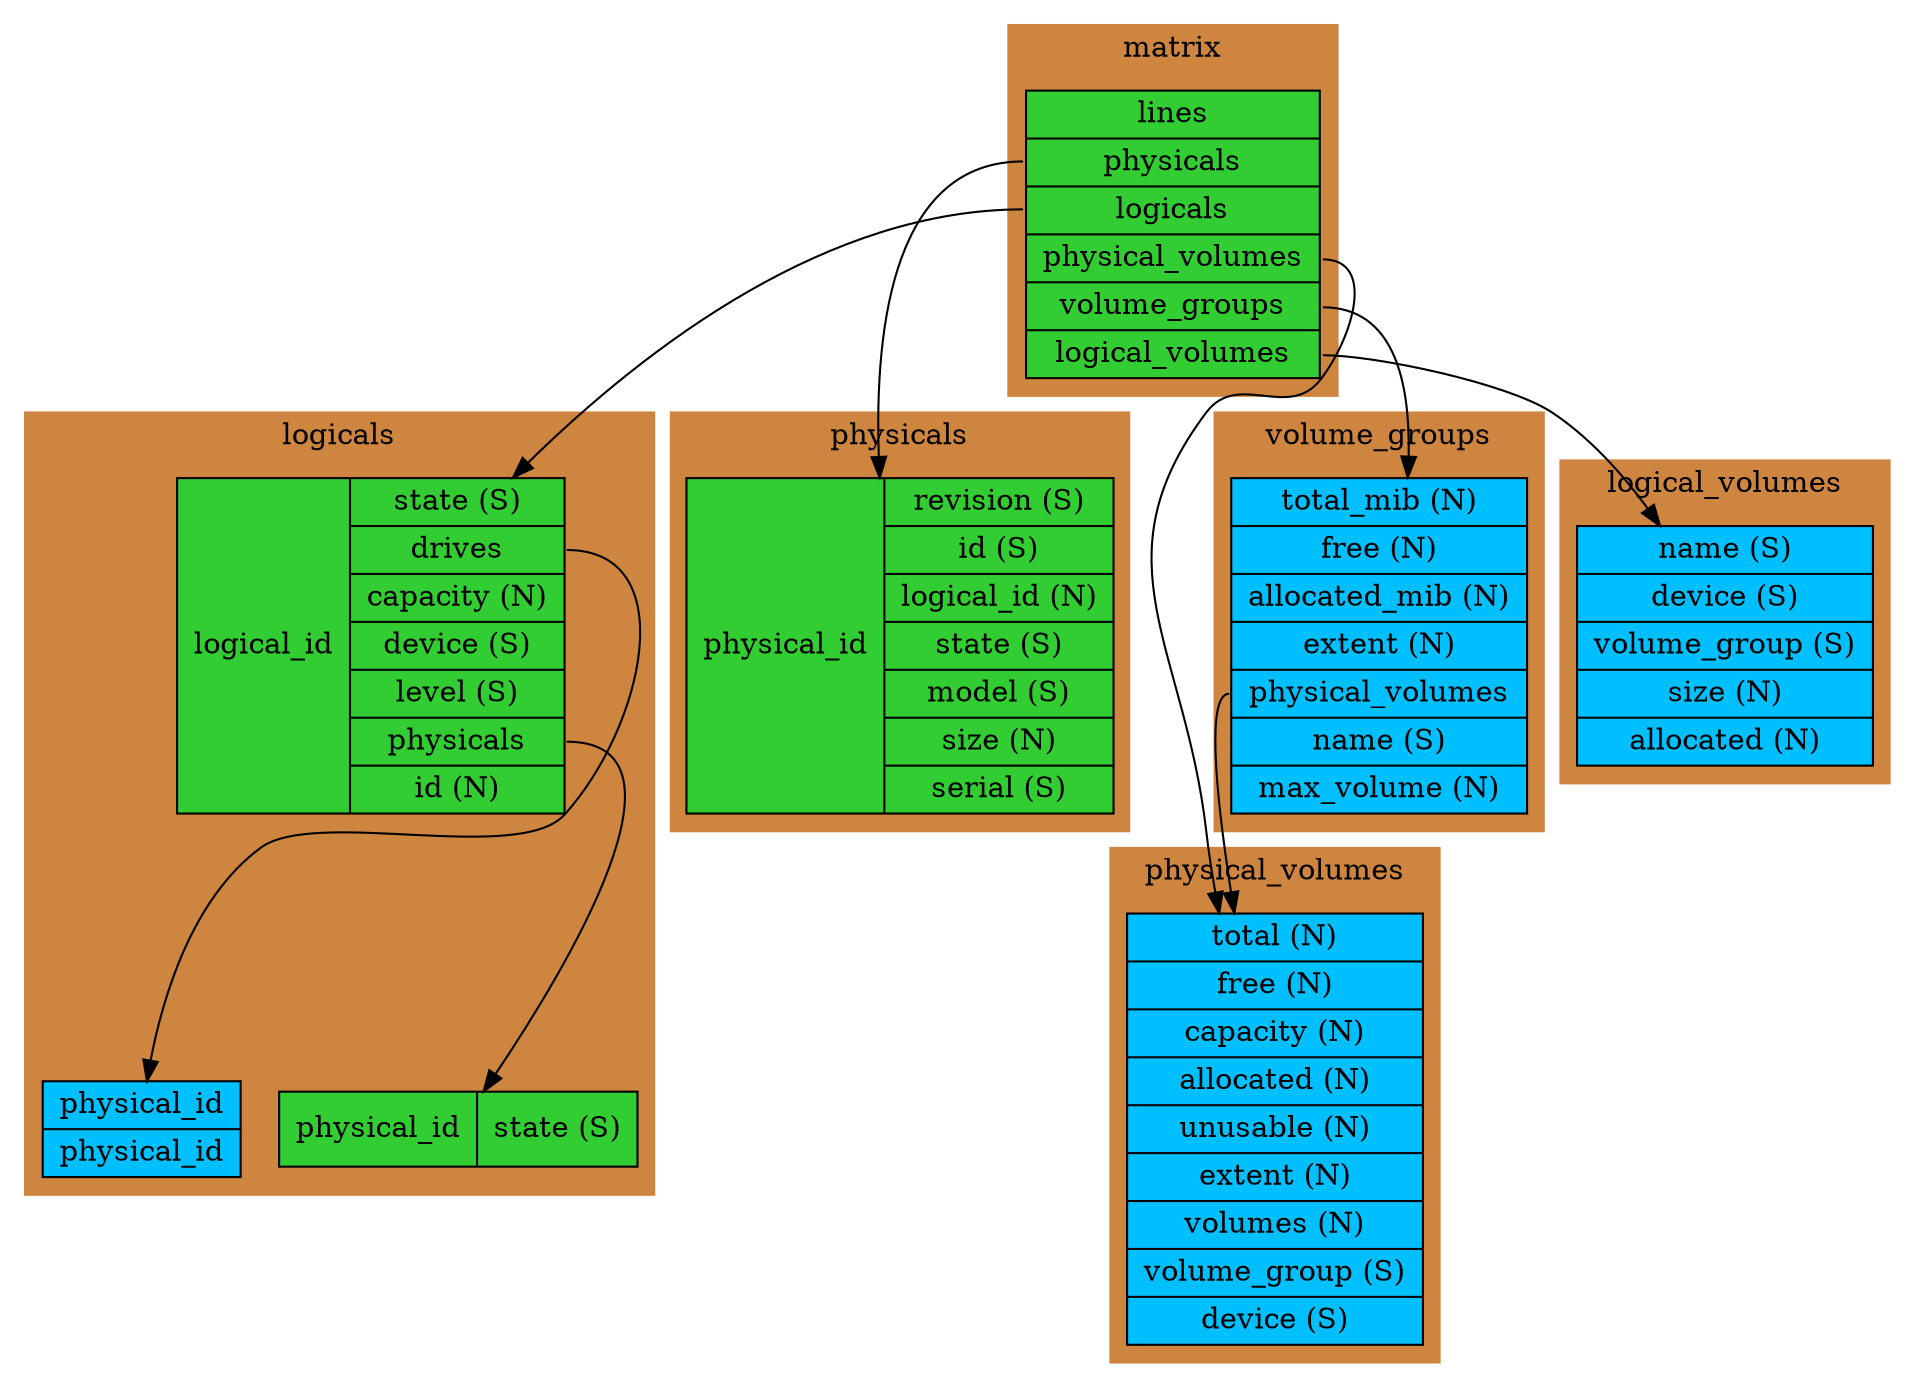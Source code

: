 digraph {
	node [ shape = "record", style = "filled" ];
	style = "filled";
	color = "peru";
	bgcolor = "transparent";

	subgraph cluster_matrix {
		label = "matrix";

		node_matrix [ label = "{ <lines>lines | <physicals>physicals | <logicals>logicals | <physical_volumes>physical_volumes | <volume_groups>volume_groups | <logical_volumes>logical_volumes }", fillcolor = "limegreen" ];
	}
	subgraph cluster_logicals {
		label = "logicals";

		node_logicals [ label = "logical_id | { state (S) | <drives>drives | capacity (N) | device (S) | level (S) | <physicals>physicals | id (N) }", fillcolor = "limegreen" ];
		node_logicals_drives [ label = "{ physical_id | physical_id }", fillcolor = "deepskyblue" ];
		node_logicals_physicals [ label = "physical_id | state (S)", fillcolor = "limegreen" ];
		node_logicals:drives -> node_logicals_drives;
		node_logicals:physicals -> node_logicals_physicals;
	}
	subgraph cluster_physicals {
		label = "physicals";

		node_physicals [ label = "physical_id | { revision (S) | id (S) | logical_id (N) | state (S) | model (S) | size (N) | serial (S) }", fillcolor = "limegreen" ];
	}
	subgraph cluster_physical_volumes {
		label = "physical_volumes";

		node_physical_volumes [ label = "{ total (N) | free (N) | capacity (N) | allocated (N) | unusable (N) | extent (N) | volumes (N) | volume_group (S) | device (S) }", fillcolor = "deepskyblue" ];
	}
	subgraph cluster_volume_groups {
		label = "volume_groups";

		node_volume_groups [ label = "{ total_mib (N) | free (N) | allocated_mib (N) | extent (N) | <physical_volumes>physical_volumes | name (S) | max_volume (N) }", fillcolor = "deepskyblue" ];
		node_volume_groups:physical_volumes -> node_physical_volumes;
	}
	subgraph cluster_logical_volumes {
		label = "logical_volumes";

		node_logical_volumes [ label = "{ name (S) | device (S) | volume_group (S) | size (N) | allocated (N) }", fillcolor = "deepskyblue" ];
	}

	node_matrix:logicals -> node_logicals;
	node_matrix:physicals -> node_physicals;
	node_matrix:physical_volumes -> node_physical_volumes;
	node_matrix:volume_groups -> node_volume_groups;
	node_matrix:logical_volumes -> node_logical_volumes;
}
